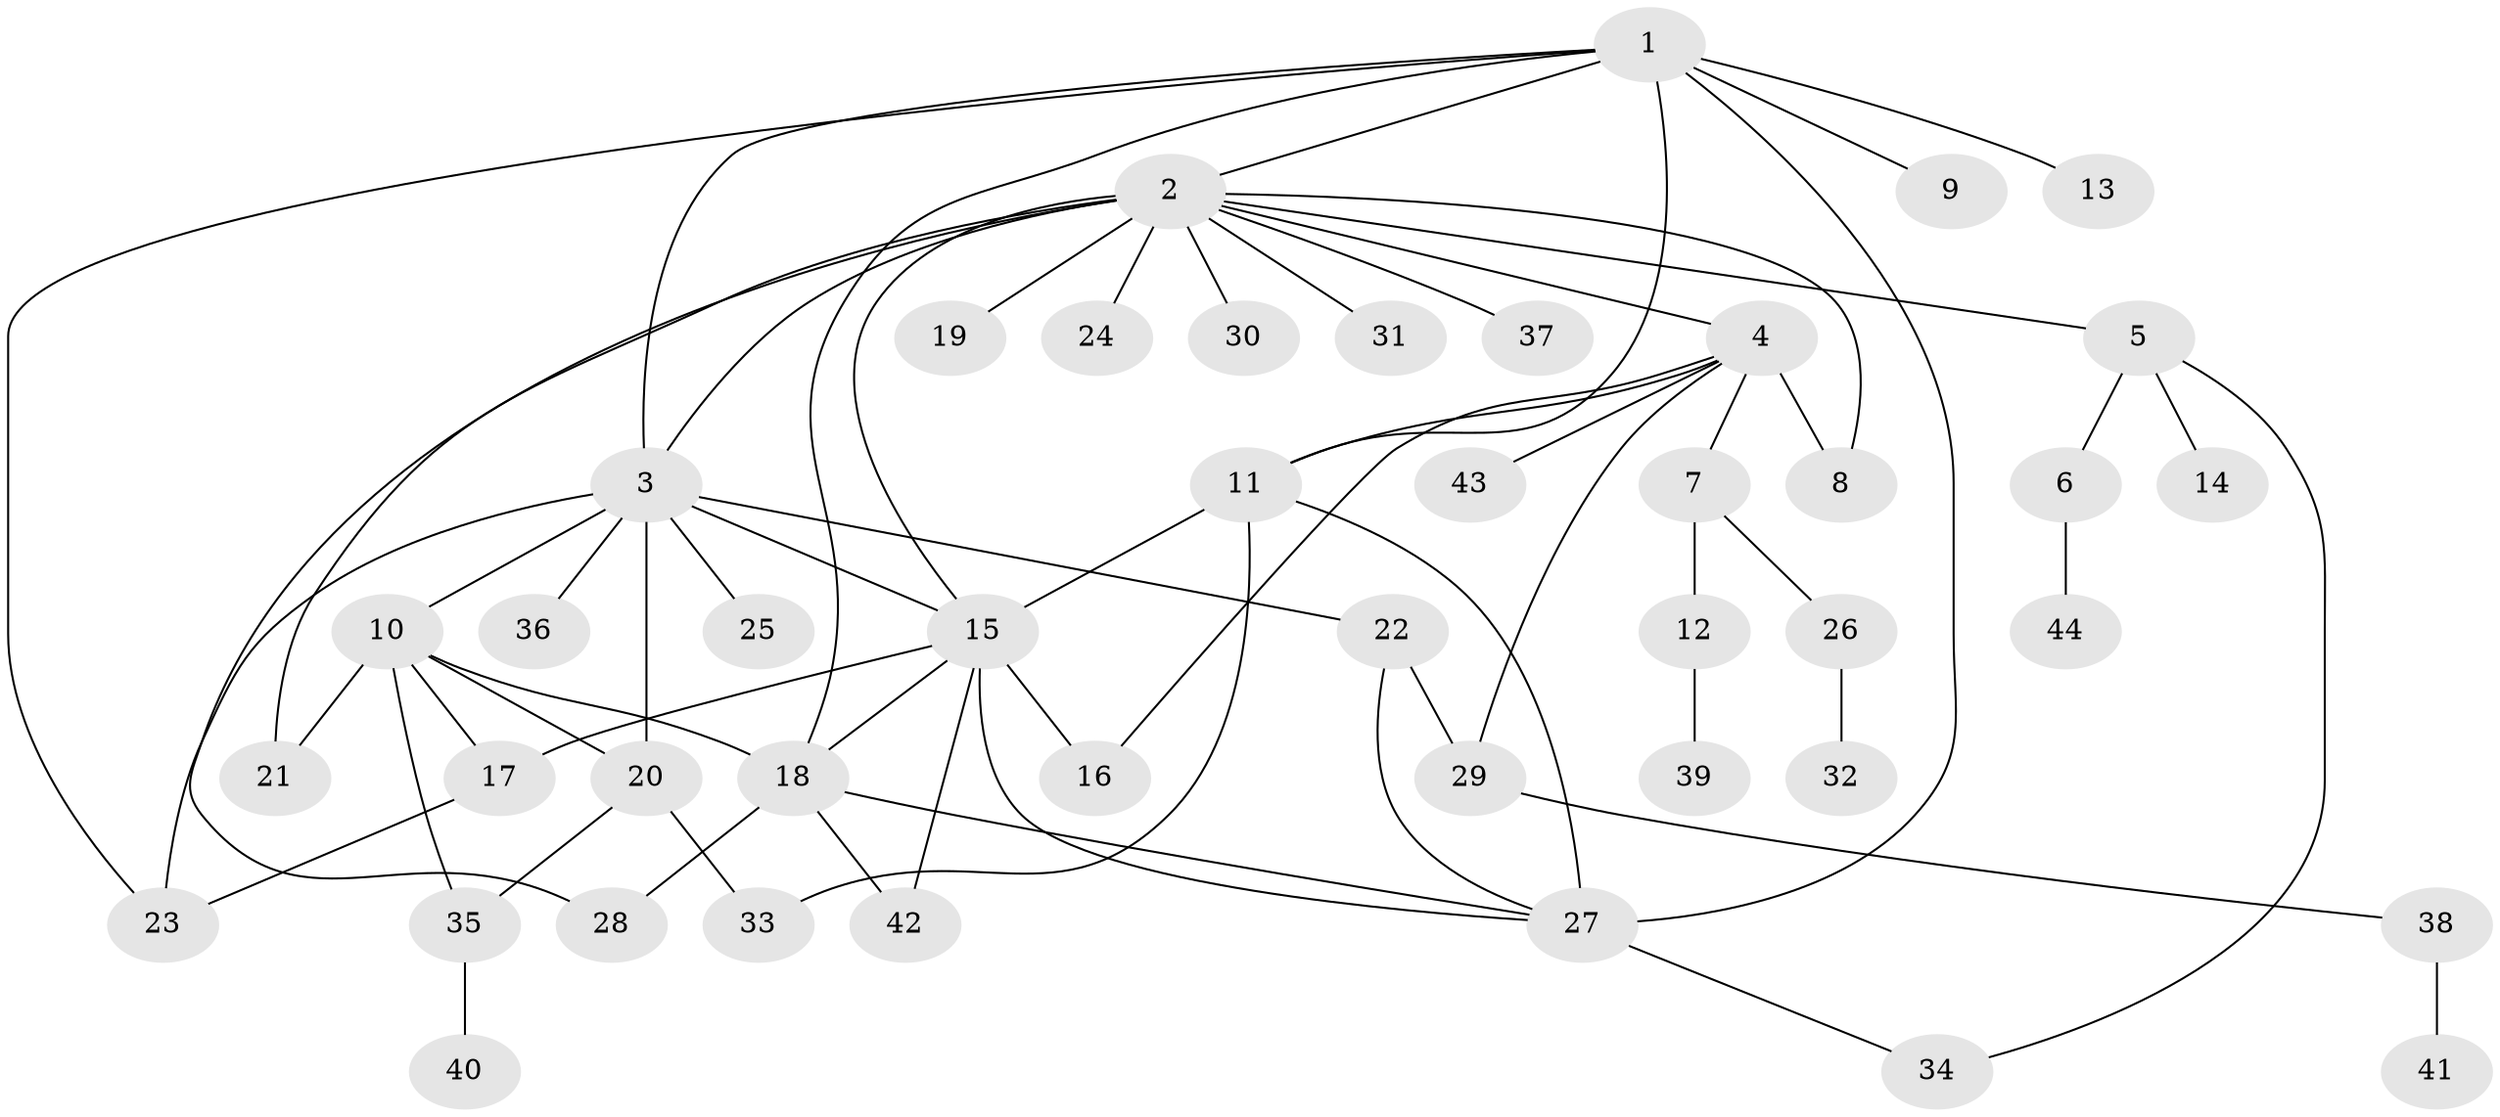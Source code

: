 // original degree distribution, {10: 0.022727272727272728, 15: 0.011363636363636364, 8: 0.011363636363636364, 5: 0.011363636363636364, 3: 0.13636363636363635, 2: 0.29545454545454547, 11: 0.022727272727272728, 14: 0.011363636363636364, 1: 0.4318181818181818, 4: 0.03409090909090909, 6: 0.011363636363636364}
// Generated by graph-tools (version 1.1) at 2025/35/03/09/25 02:35:24]
// undirected, 44 vertices, 66 edges
graph export_dot {
graph [start="1"]
  node [color=gray90,style=filled];
  1;
  2;
  3;
  4;
  5;
  6;
  7;
  8;
  9;
  10;
  11;
  12;
  13;
  14;
  15;
  16;
  17;
  18;
  19;
  20;
  21;
  22;
  23;
  24;
  25;
  26;
  27;
  28;
  29;
  30;
  31;
  32;
  33;
  34;
  35;
  36;
  37;
  38;
  39;
  40;
  41;
  42;
  43;
  44;
  1 -- 2 [weight=1.0];
  1 -- 3 [weight=1.0];
  1 -- 9 [weight=1.0];
  1 -- 11 [weight=1.0];
  1 -- 13 [weight=2.0];
  1 -- 18 [weight=1.0];
  1 -- 23 [weight=1.0];
  1 -- 27 [weight=1.0];
  2 -- 3 [weight=1.0];
  2 -- 4 [weight=1.0];
  2 -- 5 [weight=1.0];
  2 -- 8 [weight=1.0];
  2 -- 15 [weight=1.0];
  2 -- 19 [weight=1.0];
  2 -- 21 [weight=2.0];
  2 -- 24 [weight=1.0];
  2 -- 28 [weight=1.0];
  2 -- 30 [weight=1.0];
  2 -- 31 [weight=1.0];
  2 -- 37 [weight=1.0];
  3 -- 10 [weight=1.0];
  3 -- 15 [weight=1.0];
  3 -- 20 [weight=1.0];
  3 -- 22 [weight=1.0];
  3 -- 23 [weight=1.0];
  3 -- 25 [weight=1.0];
  3 -- 36 [weight=1.0];
  4 -- 7 [weight=1.0];
  4 -- 8 [weight=1.0];
  4 -- 11 [weight=1.0];
  4 -- 16 [weight=1.0];
  4 -- 29 [weight=1.0];
  4 -- 43 [weight=1.0];
  5 -- 6 [weight=1.0];
  5 -- 14 [weight=1.0];
  5 -- 34 [weight=1.0];
  6 -- 44 [weight=1.0];
  7 -- 12 [weight=1.0];
  7 -- 26 [weight=1.0];
  10 -- 17 [weight=4.0];
  10 -- 18 [weight=2.0];
  10 -- 20 [weight=1.0];
  10 -- 21 [weight=1.0];
  10 -- 35 [weight=1.0];
  11 -- 15 [weight=1.0];
  11 -- 27 [weight=9.0];
  11 -- 33 [weight=1.0];
  12 -- 39 [weight=1.0];
  15 -- 16 [weight=2.0];
  15 -- 17 [weight=1.0];
  15 -- 18 [weight=1.0];
  15 -- 27 [weight=1.0];
  15 -- 42 [weight=1.0];
  17 -- 23 [weight=1.0];
  18 -- 27 [weight=1.0];
  18 -- 28 [weight=1.0];
  18 -- 42 [weight=1.0];
  20 -- 33 [weight=1.0];
  20 -- 35 [weight=2.0];
  22 -- 27 [weight=1.0];
  22 -- 29 [weight=1.0];
  26 -- 32 [weight=1.0];
  27 -- 34 [weight=1.0];
  29 -- 38 [weight=1.0];
  35 -- 40 [weight=1.0];
  38 -- 41 [weight=1.0];
}
